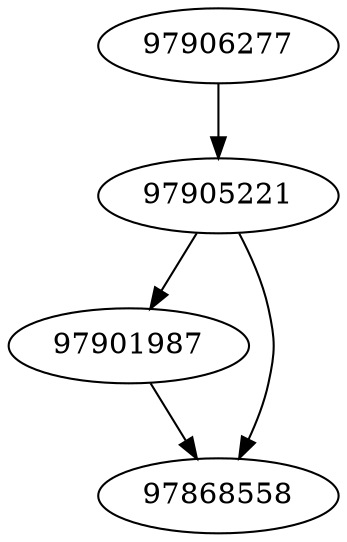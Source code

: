 strict digraph  {
97901987;
97905221;
97906277;
97868558;
97901987 -> 97868558;
97905221 -> 97868558;
97905221 -> 97901987;
97906277 -> 97905221;
}
